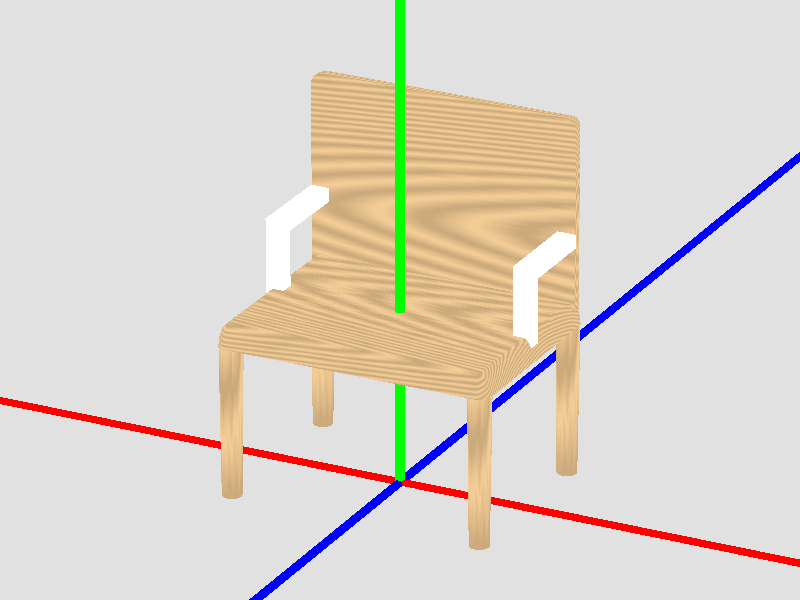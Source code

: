 #include "shapes.inc"		// 基本形状の組み込み
#include "colors.inc"		// 色名の組み込み
#include "textures.inc"		// 様々なテクスチャの組み込み
#include "woods.inc"		// 木目テクスチャの組み込み

global_settings { charset utf8 }	// 日本語用の設定

// ---- パーツ定義 -----------------------------------------------------

// 脚のパーツ定義
// （同じ形を複数個使うので，定義しておくと効率的）
#declare Leg = intersection {
	object { Cone_Y scale <0.05, 2.0, 0.05> translate 2.0*y }
	object { Disk_Y scale 0.65*y }
	translate -0.65*y
	scale -1*y
  texture { DMFWood4 scale 0.3 rotate 91*x }
}

// 天板の端部のパーツ定義
// （同じ形を複数個使うので，定義しておくと効率的）
#declare Edge_X = object { Disk_X scale <0.55, 0.10, 0.05> }	// 前後
#declare Edge_Z = object { Disk_Z scale <0.05, 0.10, 0.4> }	// 左右
#declare Corner = object { Sphere scale <0.05, 0.1, 0.05> }	// 角

// 天板のパーツ定義
// （一枚だけしか使わないけど，全体の組み立てが分かり易くなるので，
// Table とは別に定義しておく）
#declare Top = intersection {
	merge {
		object { Cube scale <0.55, 0.10, 0.4> }	// 本体

		object { Edge_X translate  0.4*z }	// 後端
		object { Edge_X translate -0.4*z }	// 前端
		object { Edge_Z translate  0.55*x }	// 右端
		object { Edge_Z translate -0.55*x }	// 左端

		object { Corner translate < 0.55, 0,  0.4> }	// 右後角
		object { Corner translate < 0.55, 0, -0.4> }	// 右前角
		object { Corner translate <-0.55, 0,  0.4> }	// 左後角
		object { Corner translate <-0.55, 0, -0.4> }	// 左前角
	}
	object { Cube translate 1*y }			// 上半分にスライス
  texture {DMFWood4 scale 0.3 rotate 92*y rotate 2*z translate <0.0, -0.65, 0.1>
  }
  finish { specular 0.8
           reflection 0.3
           }

}

#declare handrail = difference{
	object { Cube scale 0.2*x }
	object { Cube scale 2*x translate <0.0, 0.3, 0.3> }
	pigment {color White}
}

// テーブルの定義
// （すべての部品を事前に定義しておいたので，コードが短く分かり易いよね？）
#declare Table = merge {
	object { Top translate 0.65*y }			// 天板
	object { Top scale 0.98 translate <0.0, 0.38, -1.1>  rotate 90.0*x } //背もたれ
	object { handrail scale 0.2 rotate 90*x translate <0.55, 0.85, 0.18> }
	object { handrail scale 0.2 rotate 90*x translate <-0.55, 0.85, 0.18> }
	object { Leg translate < 0.55, 0.0,  0.4> }	// 脚
	object { Leg translate < 0.55, 0.0, -0.4> }
	object { Leg translate <-0.55, 0.0,  0.4> }
	object { Leg translate <-0.55, 0.0, -0.4> }
}

/* #declare cup = difference {
    object { Disk_Y scale 0.4 translate 2*y }
    object { Disk_Y scale 0.3 translate 3*y }
    pigment {color white }
} */

// ---- シーン ---------------------------------------------------------

// テーブルの配置
object { Table }
//object { cup }

// 床
object { Plane_XZ pigment { color Gray } }

// 座標軸
merge {
	object { Cylinder_X scale 0.02 pigment { color Red } }		// x軸
	object { Cylinder_Y scale 0.02 pigment { color Green } }	// y軸
	object { Cylinder_Z scale 0.02 pigment { color Blue } }		// z軸
}

// 背景
background { color LightBlue }

// 照明
light_source {
	<10, 15, -20>			// 照明の位置
	color White*2.0			// 照明光の色
	parallel point_at <0, 0, 0>	// 照射先の位置
}

// カメラ
camera{
	location <15.0, 15.0, -30.0>	// カメラの位置
	look_at	<0.0, 0.80, 0.0>	// 注目先の位置
	angle 5				// カメラの視野角
}


